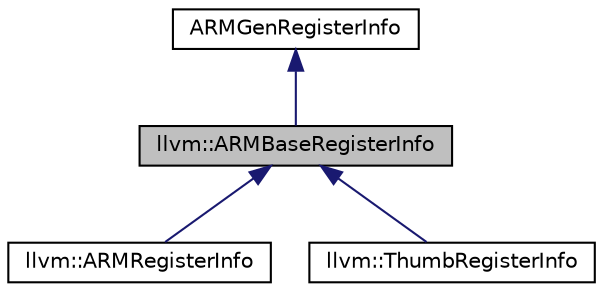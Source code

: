 digraph "llvm::ARMBaseRegisterInfo"
{
 // LATEX_PDF_SIZE
  bgcolor="transparent";
  edge [fontname="Helvetica",fontsize="10",labelfontname="Helvetica",labelfontsize="10"];
  node [fontname="Helvetica",fontsize="10",shape=record];
  Node1 [label="llvm::ARMBaseRegisterInfo",height=0.2,width=0.4,color="black", fillcolor="grey75", style="filled", fontcolor="black",tooltip=" "];
  Node2 -> Node1 [dir="back",color="midnightblue",fontsize="10",style="solid",fontname="Helvetica"];
  Node2 [label="ARMGenRegisterInfo",height=0.2,width=0.4,color="black",URL="$classARMGenRegisterInfo.html",tooltip=" "];
  Node1 -> Node3 [dir="back",color="midnightblue",fontsize="10",style="solid",fontname="Helvetica"];
  Node3 [label="llvm::ARMRegisterInfo",height=0.2,width=0.4,color="black",URL="$structllvm_1_1ARMRegisterInfo.html",tooltip=" "];
  Node1 -> Node4 [dir="back",color="midnightblue",fontsize="10",style="solid",fontname="Helvetica"];
  Node4 [label="llvm::ThumbRegisterInfo",height=0.2,width=0.4,color="black",URL="$structllvm_1_1ThumbRegisterInfo.html",tooltip=" "];
}
